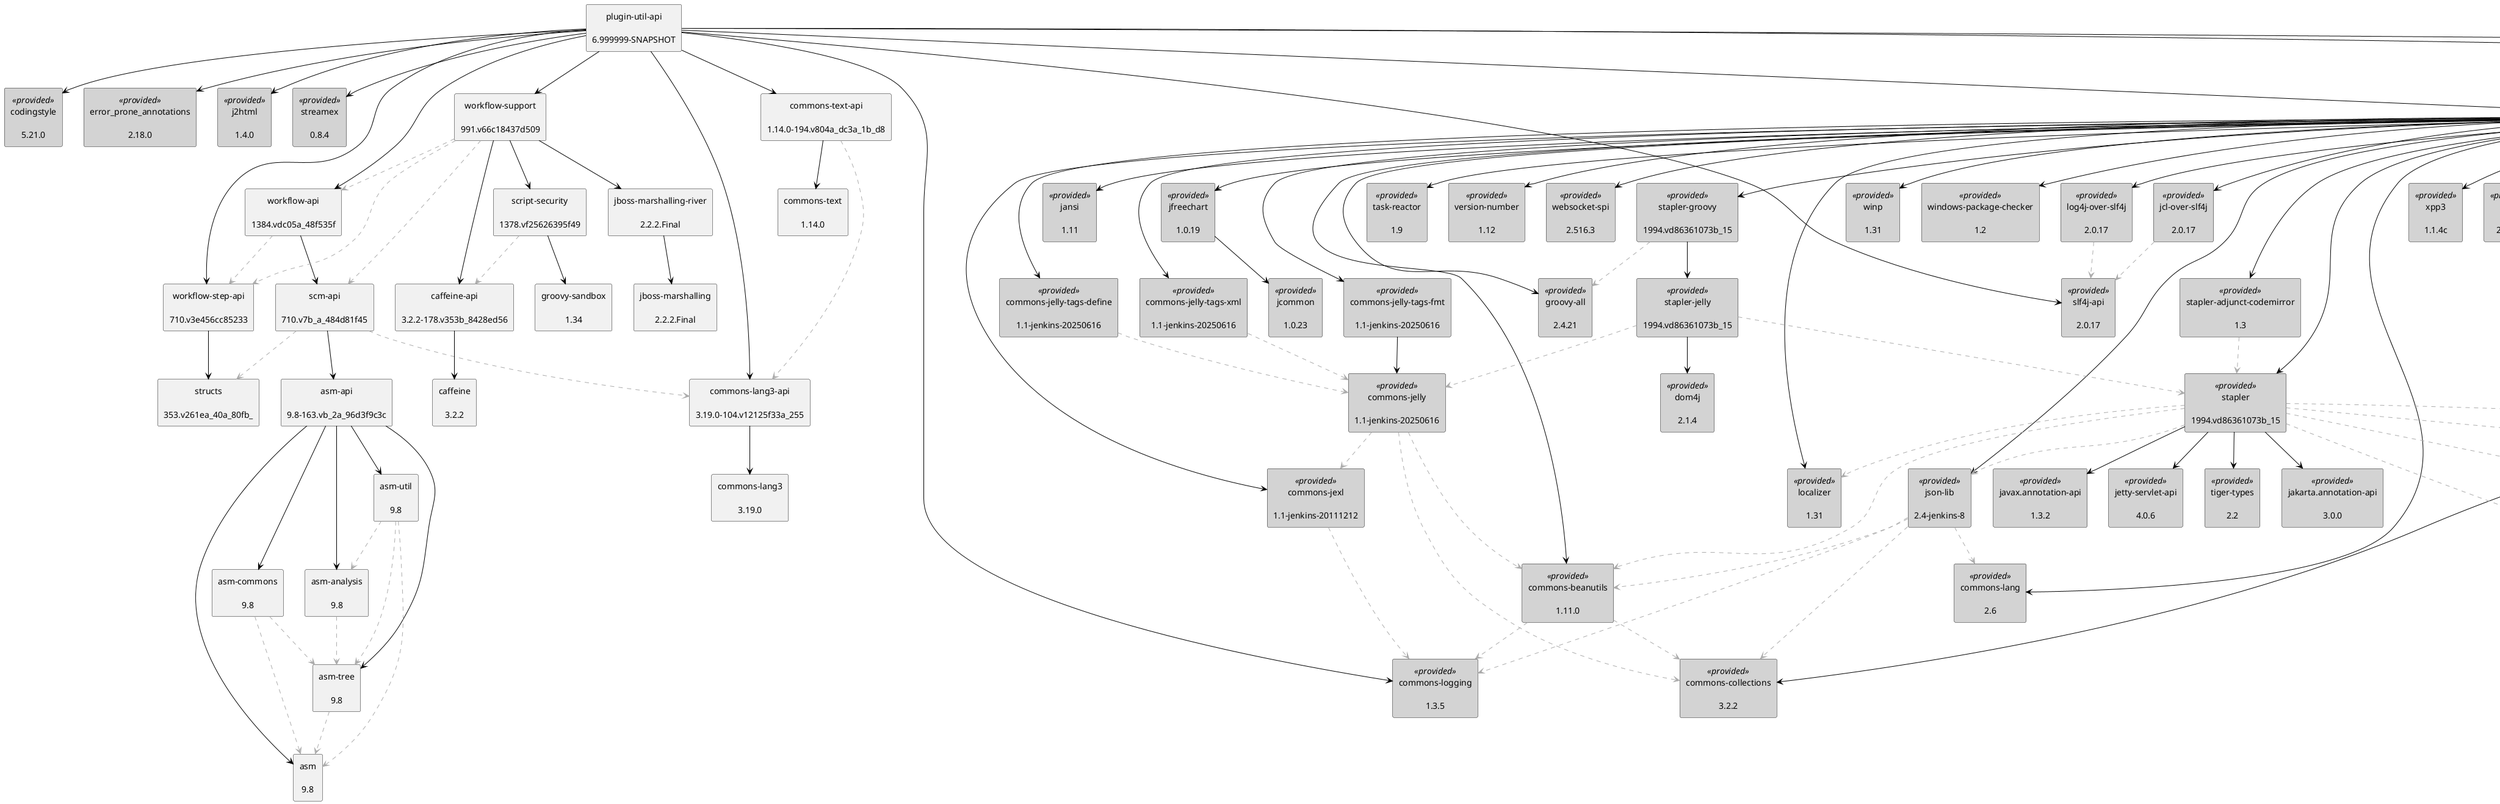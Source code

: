 @startuml
skinparam defaultTextAlignment center
skinparam rectangle {
  BackgroundColor<<optional>> beige
  BackgroundColor<<test>> lightGreen
  BackgroundColor<<runtime>> lightBlue
  BackgroundColor<<provided>> lightGray
}
rectangle "plugin-util-api\n\n6.999999-SNAPSHOT" as io_jenkins_plugins_plugin_util_api_hpi
rectangle "codingstyle\n\n5.21.0" as edu_hm_hafner_codingstyle_jar<<provided>>
rectangle "error_prone_annotations\n\n2.18.0" as com_google_errorprone_error_prone_annotations_jar<<provided>>
rectangle "j2html\n\n1.4.0" as com_j2html_j2html_jar<<provided>>
rectangle "streamex\n\n0.8.4" as one_util_streamex_jar<<provided>>
rectangle "workflow-api\n\n1384.vdc05a_48f535f" as org_jenkins_ci_plugins_workflow_workflow_api_jar
rectangle "workflow-step-api\n\n710.v3e456cc85233" as org_jenkins_ci_plugins_workflow_workflow_step_api_jar
rectangle "asm-api\n\n9.8-163.vb_2a_96d3f9c3c" as io_jenkins_plugins_asm_api_jar
rectangle "asm\n\n9.8" as org_ow2_asm_asm_jar
rectangle "asm-analysis\n\n9.8" as org_ow2_asm_asm_analysis_jar
rectangle "asm-tree\n\n9.8" as org_ow2_asm_asm_tree_jar
rectangle "asm-commons\n\n9.8" as org_ow2_asm_asm_commons_jar
rectangle "asm-util\n\n9.8" as org_ow2_asm_asm_util_jar
rectangle "scm-api\n\n710.v7b_a_484d81f45" as org_jenkins_ci_plugins_scm_api_jar
rectangle "commons-lang3-api\n\n3.19.0-104.v12125f33a_255" as io_jenkins_plugins_commons_lang3_api_jar
rectangle "structs\n\n353.v261ea_40a_80fb_" as org_jenkins_ci_plugins_structs_jar
rectangle "workflow-support\n\n991.v66c18437d509" as org_jenkins_ci_plugins_workflow_workflow_support_jar
rectangle "script-security\n\n1378.vf25626395f49" as org_jenkins_ci_plugins_script_security_jar
rectangle "groovy-sandbox\n\n1.34" as org_kohsuke_groovy_sandbox_jar
rectangle "caffeine-api\n\n3.2.2-178.v353b_8428ed56" as io_jenkins_plugins_caffeine_api_jar
rectangle "caffeine\n\n3.2.2" as com_github_ben_manes_caffeine_caffeine_jar
rectangle "jboss-marshalling-river\n\n2.2.2.Final" as org_jboss_marshalling_jboss_marshalling_river_jar
rectangle "jboss-marshalling\n\n2.2.2.Final" as org_jboss_marshalling_jboss_marshalling_jar
rectangle "slf4j-api\n\n2.0.17" as org_slf4j_slf4j_api_jar<<provided>>
rectangle "commons-lang3\n\n3.19.0" as org_apache_commons_commons_lang3_jar
rectangle "commons-text-api\n\n1.14.0-194.v804a_dc3a_1b_d8" as io_jenkins_plugins_commons_text_api_jar
rectangle "commons-text\n\n1.14.0" as org_apache_commons_commons_text_jar
rectangle "jenkins-core\n\n2.516.3" as org_jenkins_ci_main_jenkins_core_jar<<provided>>
rectangle "cli\n\n2.516.3" as org_jenkins_ci_main_cli_jar<<provided>>
rectangle "remoting\n\n3309.v27b_9314fd1a_4" as org_jenkins_ci_main_remoting_jar<<provided>>
rectangle "args4j\n\n2.37" as args4j_args4j_jar<<provided>>
rectangle "spotbugs-annotations\n\n4.9.3" as com_github_spotbugs_spotbugs_annotations_jar<<provided>>
rectangle "guava\n\n33.4.8-jre" as com_google_guava_guava_jar<<provided>>
rectangle "failureaccess\n\n1.0.3" as com_google_guava_failureaccess_jar<<provided>>
rectangle "listenablefuture\n\n9999.0-empty-to-avoid-conflict-with-guava" as com_google_guava_listenablefuture_jar<<provided>>
rectangle "jspecify\n\n1.0.0" as org_jspecify_jspecify_jar<<provided>>
rectangle "guice\n\n6.0.0" as com_google_inject_guice_jar<<provided>>
rectangle "javax.inject\n\n1" as javax_inject_javax_inject_jar<<provided>>
rectangle "jakarta.inject-api\n\n2.0.1" as jakarta_inject_jakarta_inject_api_jar<<provided>>
rectangle "bridge-method-annotation\n\n1.31" as com_infradna_tool_bridge_method_annotation_jar<<provided>>
rectangle "annotation-indexer\n\n1.18" as org_jenkins_ci_annotation_indexer_jar<<provided>>
rectangle "txw2\n\n20110809" as com_sun_xml_txw2_txw2_jar<<provided>>
rectangle "relaxngDatatype\n\n20020414" as relaxngDatatype_relaxngDatatype_jar<<provided>>
rectangle "xstream\n\n1.4.21" as com_thoughtworks_xstream_xstream_jar<<provided>>
rectangle "mxparser\n\n1.2.2" as io_github_x_stream_mxparser_jar<<provided>>
rectangle "commons-beanutils\n\n1.11.0" as commons_beanutils_commons_beanutils_jar<<provided>>
rectangle "commons-logging\n\n1.3.5" as commons_logging_commons_logging_jar<<provided>>
rectangle "commons-collections\n\n3.2.2" as commons_collections_commons_collections_jar<<provided>>
rectangle "commons-codec\n\n1.18.0" as commons_codec_commons_codec_jar<<provided>>
rectangle "commons-io\n\n2.19.0" as commons_io_commons_io_jar<<provided>>
rectangle "commons-lang\n\n2.6" as commons_lang_commons_lang_jar<<provided>>
rectangle "jakarta.servlet.jsp.jstl-api\n\n2.0.0" as jakarta_servlet_jsp_jstl_jakarta_servlet_jsp_jstl_api_jar<<provided>>
rectangle "jaxen\n\n2.0.0" as jaxen_jaxen_jar<<provided>>
rectangle "jline\n\n2.14.6" as jline_jline_jar<<provided>>
rectangle "jna\n\n5.17.0" as net_java_dev_jna_jna_jar<<provided>>
rectangle "sezpoz\n\n1.13" as net_java_sezpoz_sezpoz_jar<<provided>>
rectangle "jcip-annotations\n\n1.0" as net_jcip_jcip_annotations_jar<<provided>>
rectangle "antlr4-runtime\n\n4.13.2" as org_antlr_antlr4_runtime_jar<<provided>>
rectangle "ant\n\n1.10.15" as org_apache_ant_ant_jar<<provided>>
rectangle "ant-launcher\n\n1.10.15" as org_apache_ant_ant_launcher_jar<<provided>>
rectangle "commons-fileupload2-core\n\n2.0.0-M4" as org_apache_commons_commons_fileupload2_core_jar<<provided>>
rectangle "commons-fileupload2-jakarta-servlet5\n\n2.0.0-M4" as org_apache_commons_commons_fileupload2_jakarta_servlet5_jar<<provided>>
rectangle "groovy-all\n\n2.4.21" as org_codehaus_groovy_groovy_all_jar<<provided>>
rectangle "jansi\n\n1.11" as org_fusesource_jansi_jansi_jar<<provided>>
rectangle "commons-jelly\n\n1.1-jenkins-20250616" as org_jenkins_ci_commons_jelly_jar<<provided>>
rectangle "commons-jexl\n\n1.1-jenkins-20111212" as org_jenkins_ci_commons_jexl_jar<<provided>>
rectangle "commons-jelly-tags-fmt\n\n1.1-jenkins-20250616" as org_jenkins_ci_commons_jelly_tags_fmt_jar<<provided>>
rectangle "commons-jelly-tags-xml\n\n1.1-jenkins-20250616" as org_jenkins_ci_commons_jelly_tags_xml_jar<<provided>>
rectangle "crypto-util\n\n1.10" as org_jenkins_ci_crypto_util_jar<<provided>>
rectangle "memory-monitor\n\n1.13" as org_jenkins_ci_memory_monitor_jar<<provided>>
rectangle "symbol-annotation\n\n1.25" as org_jenkins_ci_symbol_annotation_jar<<provided>>
rectangle "task-reactor\n\n1.9" as org_jenkins_ci_task_reactor_jar<<provided>>
rectangle "version-number\n\n1.12" as org_jenkins_ci_version_number_jar<<provided>>
rectangle "websocket-spi\n\n2.516.3" as org_jenkins_ci_main_websocket_spi_jar<<provided>>
rectangle "jfreechart\n\n1.0.19" as org_jfree_jfreechart_jar<<provided>>
rectangle "jcommon\n\n1.0.23" as org_jfree_jcommon_jar<<provided>>
rectangle "commons-jelly-tags-define\n\n1.1-jenkins-20250616" as org_jvnet_hudson_commons_jelly_tags_define_jar<<provided>>
rectangle "localizer\n\n1.31" as org_jvnet_localizer_localizer_jar<<provided>>
rectangle "winp\n\n1.31" as org_jvnet_winp_winp_jar<<provided>>
rectangle "access-modifier-annotation\n\n1.35" as org_kohsuke_access_modifier_annotation_jar<<provided>>
rectangle "windows-package-checker\n\n1.2" as org_kohsuke_windows_package_checker_jar<<provided>>
rectangle "json-lib\n\n2.4-jenkins-8" as org_kohsuke_stapler_json_lib_jar<<provided>>
rectangle "stapler\n\n1994.vd86361073b_15" as org_kohsuke_stapler_stapler_jar<<provided>>
rectangle "jakarta.annotation-api\n\n3.0.0" as jakarta_annotation_jakarta_annotation_api_jar<<provided>>
rectangle "javax.annotation-api\n\n1.3.2" as javax_annotation_javax_annotation_api_jar<<provided>>
rectangle "jetty-servlet-api\n\n4.0.6" as org_eclipse_jetty_toolchain_jetty_servlet_api_jar<<provided>>
rectangle "tiger-types\n\n2.2" as org_jvnet_tiger_types_jar<<provided>>
rectangle "stapler-adjunct-codemirror\n\n1.3" as org_kohsuke_stapler_stapler_adjunct_codemirror_jar<<provided>>
rectangle "stapler-jelly\n\n1994.vd86361073b_15" as org_kohsuke_stapler_stapler_jelly_jar<<provided>>
rectangle "dom4j\n\n2.1.4" as org_dom4j_dom4j_jar<<provided>>
rectangle "stapler-groovy\n\n1994.vd86361073b_15" as org_kohsuke_stapler_stapler_groovy_jar<<provided>>
rectangle "jcl-over-slf4j\n\n2.0.17" as org_slf4j_jcl_over_slf4j_jar<<provided>>
rectangle "log4j-over-slf4j\n\n2.0.17" as org_slf4j_log4j_over_slf4j_jar<<provided>>
rectangle "spring-security-core\n\n6.5.1" as org_springframework_security_spring_security_core_jar<<provided>>
rectangle "spring-security-crypto\n\n6.5.1" as org_springframework_security_spring_security_crypto_jar<<provided>>
rectangle "spring-aop\n\n6.2.8" as org_springframework_spring_aop_jar<<provided>>
rectangle "spring-beans\n\n6.2.8" as org_springframework_spring_beans_jar<<provided>>
rectangle "spring-context\n\n6.2.8" as org_springframework_spring_context_jar<<provided>>
rectangle "spring-core\n\n6.2.8" as org_springframework_spring_core_jar<<provided>>
rectangle "spring-expression\n\n6.2.8" as org_springframework_spring_expression_jar<<provided>>
rectangle "spring-security-web\n\n6.5.1" as org_springframework_security_spring_security_web_jar<<provided>>
rectangle "spring-web\n\n6.2.8" as org_springframework_spring_web_jar<<provided>>
rectangle "xpp3\n\n1.1.4c" as xpp3_xpp3_jar<<provided>>
rectangle "jakarta.servlet-api\n\n5.0.0" as jakarta_servlet_jakarta_servlet_api_jar<<provided>>
io_jenkins_plugins_plugin_util_api_hpi -[#000000]-> edu_hm_hafner_codingstyle_jar
io_jenkins_plugins_plugin_util_api_hpi -[#000000]-> com_google_errorprone_error_prone_annotations_jar
io_jenkins_plugins_plugin_util_api_hpi -[#000000]-> com_j2html_j2html_jar
io_jenkins_plugins_plugin_util_api_hpi -[#000000]-> one_util_streamex_jar
org_jenkins_ci_plugins_workflow_workflow_api_jar .[#ABABAB].> org_jenkins_ci_plugins_workflow_workflow_step_api_jar
io_jenkins_plugins_asm_api_jar -[#000000]-> org_ow2_asm_asm_jar
org_ow2_asm_asm_analysis_jar .[#ABABAB].> org_ow2_asm_asm_tree_jar
io_jenkins_plugins_asm_api_jar -[#000000]-> org_ow2_asm_asm_analysis_jar
org_ow2_asm_asm_commons_jar .[#ABABAB].> org_ow2_asm_asm_jar
org_ow2_asm_asm_commons_jar .[#ABABAB].> org_ow2_asm_asm_tree_jar
io_jenkins_plugins_asm_api_jar -[#000000]-> org_ow2_asm_asm_commons_jar
org_ow2_asm_asm_tree_jar .[#ABABAB].> org_ow2_asm_asm_jar
io_jenkins_plugins_asm_api_jar -[#000000]-> org_ow2_asm_asm_tree_jar
org_ow2_asm_asm_util_jar .[#ABABAB].> org_ow2_asm_asm_jar
org_ow2_asm_asm_util_jar .[#ABABAB].> org_ow2_asm_asm_tree_jar
org_ow2_asm_asm_util_jar .[#ABABAB].> org_ow2_asm_asm_analysis_jar
io_jenkins_plugins_asm_api_jar -[#000000]-> org_ow2_asm_asm_util_jar
org_jenkins_ci_plugins_scm_api_jar -[#000000]-> io_jenkins_plugins_asm_api_jar
org_jenkins_ci_plugins_scm_api_jar .[#ABABAB].> io_jenkins_plugins_commons_lang3_api_jar
org_jenkins_ci_plugins_scm_api_jar .[#ABABAB].> org_jenkins_ci_plugins_structs_jar
org_jenkins_ci_plugins_workflow_workflow_api_jar -[#000000]-> org_jenkins_ci_plugins_scm_api_jar
io_jenkins_plugins_plugin_util_api_hpi -[#000000]-> org_jenkins_ci_plugins_workflow_workflow_api_jar
org_jenkins_ci_plugins_workflow_workflow_step_api_jar -[#000000]-> org_jenkins_ci_plugins_structs_jar
io_jenkins_plugins_plugin_util_api_hpi -[#000000]-> org_jenkins_ci_plugins_workflow_workflow_step_api_jar
org_jenkins_ci_plugins_workflow_workflow_support_jar .[#ABABAB].> org_jenkins_ci_plugins_workflow_workflow_step_api_jar
org_jenkins_ci_plugins_workflow_workflow_support_jar .[#ABABAB].> org_jenkins_ci_plugins_workflow_workflow_api_jar
org_jenkins_ci_plugins_workflow_workflow_support_jar .[#ABABAB].> org_jenkins_ci_plugins_scm_api_jar
org_jenkins_ci_plugins_script_security_jar -[#000000]-> org_kohsuke_groovy_sandbox_jar
org_jenkins_ci_plugins_script_security_jar .[#ABABAB].> io_jenkins_plugins_caffeine_api_jar
org_jenkins_ci_plugins_workflow_workflow_support_jar -[#000000]-> org_jenkins_ci_plugins_script_security_jar
io_jenkins_plugins_caffeine_api_jar -[#000000]-> com_github_ben_manes_caffeine_caffeine_jar
org_jenkins_ci_plugins_workflow_workflow_support_jar -[#000000]-> io_jenkins_plugins_caffeine_api_jar
org_jboss_marshalling_jboss_marshalling_river_jar -[#000000]-> org_jboss_marshalling_jboss_marshalling_jar
org_jenkins_ci_plugins_workflow_workflow_support_jar -[#000000]-> org_jboss_marshalling_jboss_marshalling_river_jar
io_jenkins_plugins_plugin_util_api_hpi -[#000000]-> org_jenkins_ci_plugins_workflow_workflow_support_jar
io_jenkins_plugins_plugin_util_api_hpi -[#000000]-> org_slf4j_slf4j_api_jar
io_jenkins_plugins_commons_lang3_api_jar -[#000000]-> org_apache_commons_commons_lang3_jar
io_jenkins_plugins_plugin_util_api_hpi -[#000000]-> io_jenkins_plugins_commons_lang3_api_jar
io_jenkins_plugins_commons_text_api_jar -[#000000]-> org_apache_commons_commons_text_jar
io_jenkins_plugins_commons_text_api_jar .[#ABABAB].> io_jenkins_plugins_commons_lang3_api_jar
io_jenkins_plugins_plugin_util_api_hpi -[#000000]-> io_jenkins_plugins_commons_text_api_jar
org_jenkins_ci_main_jenkins_core_jar -[#000000]-> org_jenkins_ci_main_cli_jar
org_jenkins_ci_main_jenkins_core_jar -[#000000]-> org_jenkins_ci_main_remoting_jar
org_jenkins_ci_main_jenkins_core_jar -[#000000]-> args4j_args4j_jar
org_jenkins_ci_main_jenkins_core_jar -[#000000]-> com_github_spotbugs_spotbugs_annotations_jar
com_google_guava_guava_jar -[#000000]-> com_google_guava_failureaccess_jar
com_google_guava_guava_jar -[#000000]-> com_google_guava_listenablefuture_jar
com_google_guava_guava_jar .[#ABABAB].> org_jspecify_jspecify_jar
org_jenkins_ci_main_jenkins_core_jar -[#000000]-> com_google_guava_guava_jar
com_google_inject_guice_jar -[#000000]-> javax_inject_javax_inject_jar
com_google_inject_guice_jar -[#000000]-> jakarta_inject_jakarta_inject_api_jar
com_google_inject_guice_jar .[#ABABAB].> com_google_guava_guava_jar
org_jenkins_ci_main_jenkins_core_jar -[#000000]-> com_google_inject_guice_jar
com_infradna_tool_bridge_method_annotation_jar .[#ABABAB].> org_jenkins_ci_annotation_indexer_jar
org_jenkins_ci_main_jenkins_core_jar -[#000000]-> com_infradna_tool_bridge_method_annotation_jar
com_sun_xml_txw2_txw2_jar -[#000000]-> relaxngDatatype_relaxngDatatype_jar
org_jenkins_ci_main_jenkins_core_jar -[#000000]-> com_sun_xml_txw2_txw2_jar
com_thoughtworks_xstream_xstream_jar -[#000000]-> io_github_x_stream_mxparser_jar
org_jenkins_ci_main_jenkins_core_jar -[#000000]-> com_thoughtworks_xstream_xstream_jar
commons_beanutils_commons_beanutils_jar .[#ABABAB].> commons_logging_commons_logging_jar
commons_beanutils_commons_beanutils_jar .[#ABABAB].> commons_collections_commons_collections_jar
org_jenkins_ci_main_jenkins_core_jar -[#000000]-> commons_beanutils_commons_beanutils_jar
org_jenkins_ci_main_jenkins_core_jar -[#000000]-> commons_codec_commons_codec_jar
org_jenkins_ci_main_jenkins_core_jar -[#000000]-> commons_collections_commons_collections_jar
org_jenkins_ci_main_jenkins_core_jar -[#000000]-> commons_io_commons_io_jar
org_jenkins_ci_main_jenkins_core_jar -[#000000]-> commons_lang_commons_lang_jar
org_jenkins_ci_main_jenkins_core_jar -[#000000]-> jakarta_servlet_jsp_jstl_jakarta_servlet_jsp_jstl_api_jar
org_jenkins_ci_main_jenkins_core_jar -[#000000]-> jaxen_jaxen_jar
org_jenkins_ci_main_jenkins_core_jar -[#000000]-> jline_jline_jar
org_jenkins_ci_main_jenkins_core_jar -[#000000]-> net_java_dev_jna_jna_jar
org_jenkins_ci_main_jenkins_core_jar -[#000000]-> net_java_sezpoz_sezpoz_jar
org_jenkins_ci_main_jenkins_core_jar -[#000000]-> net_jcip_jcip_annotations_jar
org_jenkins_ci_main_jenkins_core_jar -[#000000]-> org_antlr_antlr4_runtime_jar
org_apache_ant_ant_jar -[#000000]-> org_apache_ant_ant_launcher_jar
org_jenkins_ci_main_jenkins_core_jar -[#000000]-> org_apache_ant_ant_jar
org_apache_commons_commons_fileupload2_core_jar .[#ABABAB].> commons_io_commons_io_jar
org_jenkins_ci_main_jenkins_core_jar -[#000000]-> org_apache_commons_commons_fileupload2_core_jar
org_apache_commons_commons_fileupload2_jakarta_servlet5_jar .[#ABABAB].> org_apache_commons_commons_fileupload2_core_jar
org_apache_commons_commons_fileupload2_jakarta_servlet5_jar .[#ABABAB].> commons_io_commons_io_jar
org_jenkins_ci_main_jenkins_core_jar -[#000000]-> org_apache_commons_commons_fileupload2_jakarta_servlet5_jar
org_jenkins_ci_main_jenkins_core_jar -[#000000]-> org_codehaus_groovy_groovy_all_jar
org_jenkins_ci_main_jenkins_core_jar -[#000000]-> org_fusesource_jansi_jansi_jar
org_jenkins_ci_main_jenkins_core_jar -[#000000]-> org_jenkins_ci_annotation_indexer_jar
org_jenkins_ci_commons_jelly_jar .[#ABABAB].> commons_beanutils_commons_beanutils_jar
org_jenkins_ci_commons_jelly_jar .[#ABABAB].> commons_collections_commons_collections_jar
org_jenkins_ci_commons_jelly_jar .[#ABABAB].> org_jenkins_ci_commons_jexl_jar
org_jenkins_ci_commons_jelly_tags_fmt_jar -[#000000]-> org_jenkins_ci_commons_jelly_jar
org_jenkins_ci_main_jenkins_core_jar -[#000000]-> org_jenkins_ci_commons_jelly_tags_fmt_jar
org_jenkins_ci_commons_jelly_tags_xml_jar .[#ABABAB].> org_jenkins_ci_commons_jelly_jar
org_jenkins_ci_main_jenkins_core_jar -[#000000]-> org_jenkins_ci_commons_jelly_tags_xml_jar
org_jenkins_ci_commons_jexl_jar .[#ABABAB].> commons_logging_commons_logging_jar
org_jenkins_ci_main_jenkins_core_jar -[#000000]-> org_jenkins_ci_commons_jexl_jar
org_jenkins_ci_crypto_util_jar .[#ABABAB].> commons_codec_commons_codec_jar
org_jenkins_ci_main_jenkins_core_jar -[#000000]-> org_jenkins_ci_crypto_util_jar
org_jenkins_ci_memory_monitor_jar .[#ABABAB].> net_java_dev_jna_jna_jar
org_jenkins_ci_main_jenkins_core_jar -[#000000]-> org_jenkins_ci_memory_monitor_jar
org_jenkins_ci_symbol_annotation_jar .[#ABABAB].> org_jenkins_ci_annotation_indexer_jar
org_jenkins_ci_main_jenkins_core_jar -[#000000]-> org_jenkins_ci_symbol_annotation_jar
org_jenkins_ci_main_jenkins_core_jar -[#000000]-> org_jenkins_ci_task_reactor_jar
org_jenkins_ci_main_jenkins_core_jar -[#000000]-> org_jenkins_ci_version_number_jar
org_jenkins_ci_main_jenkins_core_jar -[#000000]-> org_jenkins_ci_main_websocket_spi_jar
org_jfree_jfreechart_jar -[#000000]-> org_jfree_jcommon_jar
org_jenkins_ci_main_jenkins_core_jar -[#000000]-> org_jfree_jfreechart_jar
org_jvnet_hudson_commons_jelly_tags_define_jar .[#ABABAB].> org_jenkins_ci_commons_jelly_jar
org_jenkins_ci_main_jenkins_core_jar -[#000000]-> org_jvnet_hudson_commons_jelly_tags_define_jar
org_jenkins_ci_main_jenkins_core_jar -[#000000]-> org_jvnet_localizer_localizer_jar
org_jenkins_ci_main_jenkins_core_jar -[#000000]-> org_jvnet_winp_winp_jar
org_kohsuke_access_modifier_annotation_jar .[#ABABAB].> org_jenkins_ci_annotation_indexer_jar
org_jenkins_ci_main_jenkins_core_jar -[#000000]-> org_kohsuke_access_modifier_annotation_jar
org_jenkins_ci_main_jenkins_core_jar -[#000000]-> org_kohsuke_windows_package_checker_jar
org_kohsuke_stapler_json_lib_jar .[#ABABAB].> commons_beanutils_commons_beanutils_jar
org_kohsuke_stapler_json_lib_jar .[#ABABAB].> commons_collections_commons_collections_jar
org_kohsuke_stapler_json_lib_jar .[#ABABAB].> commons_lang_commons_lang_jar
org_kohsuke_stapler_json_lib_jar .[#ABABAB].> commons_logging_commons_logging_jar
org_jenkins_ci_main_jenkins_core_jar -[#000000]-> org_kohsuke_stapler_json_lib_jar
org_kohsuke_stapler_stapler_jar .[#ABABAB].> commons_beanutils_commons_beanutils_jar
org_kohsuke_stapler_stapler_jar .[#ABABAB].> commons_codec_commons_codec_jar
org_kohsuke_stapler_stapler_jar .[#ABABAB].> commons_io_commons_io_jar
org_kohsuke_stapler_stapler_jar -[#000000]-> jakarta_annotation_jakarta_annotation_api_jar
org_kohsuke_stapler_stapler_jar -[#000000]-> javax_annotation_javax_annotation_api_jar
org_kohsuke_stapler_stapler_jar .[#ABABAB].> org_apache_commons_commons_fileupload2_core_jar
org_kohsuke_stapler_stapler_jar .[#ABABAB].> org_apache_commons_commons_fileupload2_jakarta_servlet5_jar
org_kohsuke_stapler_stapler_jar -[#000000]-> org_eclipse_jetty_toolchain_jetty_servlet_api_jar
org_kohsuke_stapler_stapler_jar -[#000000]-> org_jvnet_tiger_types_jar
org_kohsuke_stapler_stapler_jar .[#ABABAB].> org_jvnet_localizer_localizer_jar
org_kohsuke_stapler_stapler_jar .[#ABABAB].> org_kohsuke_stapler_json_lib_jar
org_jenkins_ci_main_jenkins_core_jar -[#000000]-> org_kohsuke_stapler_stapler_jar
org_kohsuke_stapler_stapler_adjunct_codemirror_jar .[#ABABAB].> org_kohsuke_stapler_stapler_jar
org_jenkins_ci_main_jenkins_core_jar -[#000000]-> org_kohsuke_stapler_stapler_adjunct_codemirror_jar
org_kohsuke_stapler_stapler_jelly_jar .[#ABABAB].> org_kohsuke_stapler_stapler_jar
org_kohsuke_stapler_stapler_jelly_jar -[#000000]-> org_dom4j_dom4j_jar
org_kohsuke_stapler_stapler_jelly_jar .[#ABABAB].> org_jenkins_ci_commons_jelly_jar
org_kohsuke_stapler_stapler_groovy_jar -[#000000]-> org_kohsuke_stapler_stapler_jelly_jar
org_kohsuke_stapler_stapler_groovy_jar .[#ABABAB].> org_codehaus_groovy_groovy_all_jar
org_jenkins_ci_main_jenkins_core_jar -[#000000]-> org_kohsuke_stapler_stapler_groovy_jar
org_slf4j_jcl_over_slf4j_jar .[#ABABAB].> org_slf4j_slf4j_api_jar
org_jenkins_ci_main_jenkins_core_jar -[#000000]-> org_slf4j_jcl_over_slf4j_jar
org_slf4j_log4j_over_slf4j_jar .[#ABABAB].> org_slf4j_slf4j_api_jar
org_jenkins_ci_main_jenkins_core_jar -[#000000]-> org_slf4j_log4j_over_slf4j_jar
org_springframework_security_spring_security_core_jar -[#000000]-> org_springframework_security_spring_security_crypto_jar
org_springframework_security_spring_security_core_jar .[#ABABAB].> org_springframework_spring_aop_jar
org_springframework_security_spring_security_core_jar .[#ABABAB].> org_springframework_spring_beans_jar
org_springframework_security_spring_security_core_jar .[#ABABAB].> org_springframework_spring_context_jar
org_springframework_security_spring_security_core_jar .[#ABABAB].> org_springframework_spring_core_jar
org_springframework_security_spring_security_core_jar .[#ABABAB].> org_springframework_spring_expression_jar
org_springframework_security_spring_security_web_jar -[#000000]-> org_springframework_security_spring_security_core_jar
org_springframework_security_spring_security_web_jar -[#000000]-> org_springframework_spring_core_jar
org_springframework_spring_aop_jar .[#ABABAB].> org_springframework_spring_beans_jar
org_springframework_spring_aop_jar .[#ABABAB].> org_springframework_spring_core_jar
org_springframework_security_spring_security_web_jar -[#000000]-> org_springframework_spring_aop_jar
org_springframework_spring_beans_jar .[#ABABAB].> org_springframework_spring_core_jar
org_springframework_security_spring_security_web_jar -[#000000]-> org_springframework_spring_beans_jar
org_springframework_spring_context_jar .[#ABABAB].> org_springframework_spring_aop_jar
org_springframework_spring_context_jar .[#ABABAB].> org_springframework_spring_beans_jar
org_springframework_spring_context_jar .[#ABABAB].> org_springframework_spring_core_jar
org_springframework_spring_context_jar .[#ABABAB].> org_springframework_spring_expression_jar
org_springframework_security_spring_security_web_jar -[#000000]-> org_springframework_spring_context_jar
org_springframework_spring_expression_jar .[#ABABAB].> org_springframework_spring_core_jar
org_springframework_security_spring_security_web_jar -[#000000]-> org_springframework_spring_expression_jar
org_springframework_spring_web_jar .[#ABABAB].> org_springframework_spring_beans_jar
org_springframework_spring_web_jar .[#ABABAB].> org_springframework_spring_core_jar
org_springframework_security_spring_security_web_jar -[#000000]-> org_springframework_spring_web_jar
org_jenkins_ci_main_jenkins_core_jar -[#000000]-> org_springframework_security_spring_security_web_jar
org_jenkins_ci_main_jenkins_core_jar -[#000000]-> xpp3_xpp3_jar
io_jenkins_plugins_plugin_util_api_hpi -[#000000]-> org_jenkins_ci_main_jenkins_core_jar
io_jenkins_plugins_plugin_util_api_hpi -[#000000]-> jakarta_servlet_jakarta_servlet_api_jar
io_jenkins_plugins_plugin_util_api_hpi -[#000000]-> commons_logging_commons_logging_jar
io_jenkins_plugins_plugin_util_api_hpi -[#000000]-> org_jspecify_jspecify_jar
@enduml